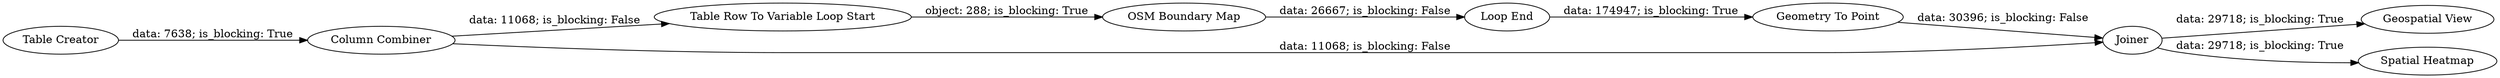 digraph {
	"-295458576712426811_1886" [label="Column Combiner"]
	"-295458576712426811_1884" [label="Geometry To Point"]
	"-295458576712426811_1880" [label="Table Row To Variable Loop Start"]
	"-295458576712426811_1885" [label="Geospatial View"]
	"-295458576712426811_1890" [label="Spatial Heatmap"]
	"-295458576712426811_1883" [label="Table Creator"]
	"-295458576712426811_1887" [label=Joiner]
	"-295458576712426811_1881" [label="OSM Boundary Map"]
	"-295458576712426811_1882" [label="Loop End"]
	"-295458576712426811_1886" -> "-295458576712426811_1887" [label="data: 11068; is_blocking: False"]
	"-295458576712426811_1881" -> "-295458576712426811_1882" [label="data: 26667; is_blocking: False"]
	"-295458576712426811_1884" -> "-295458576712426811_1887" [label="data: 30396; is_blocking: False"]
	"-295458576712426811_1887" -> "-295458576712426811_1885" [label="data: 29718; is_blocking: True"]
	"-295458576712426811_1882" -> "-295458576712426811_1884" [label="data: 174947; is_blocking: True"]
	"-295458576712426811_1880" -> "-295458576712426811_1881" [label="object: 288; is_blocking: True"]
	"-295458576712426811_1887" -> "-295458576712426811_1890" [label="data: 29718; is_blocking: True"]
	"-295458576712426811_1886" -> "-295458576712426811_1880" [label="data: 11068; is_blocking: False"]
	"-295458576712426811_1883" -> "-295458576712426811_1886" [label="data: 7638; is_blocking: True"]
	rankdir=LR
}
